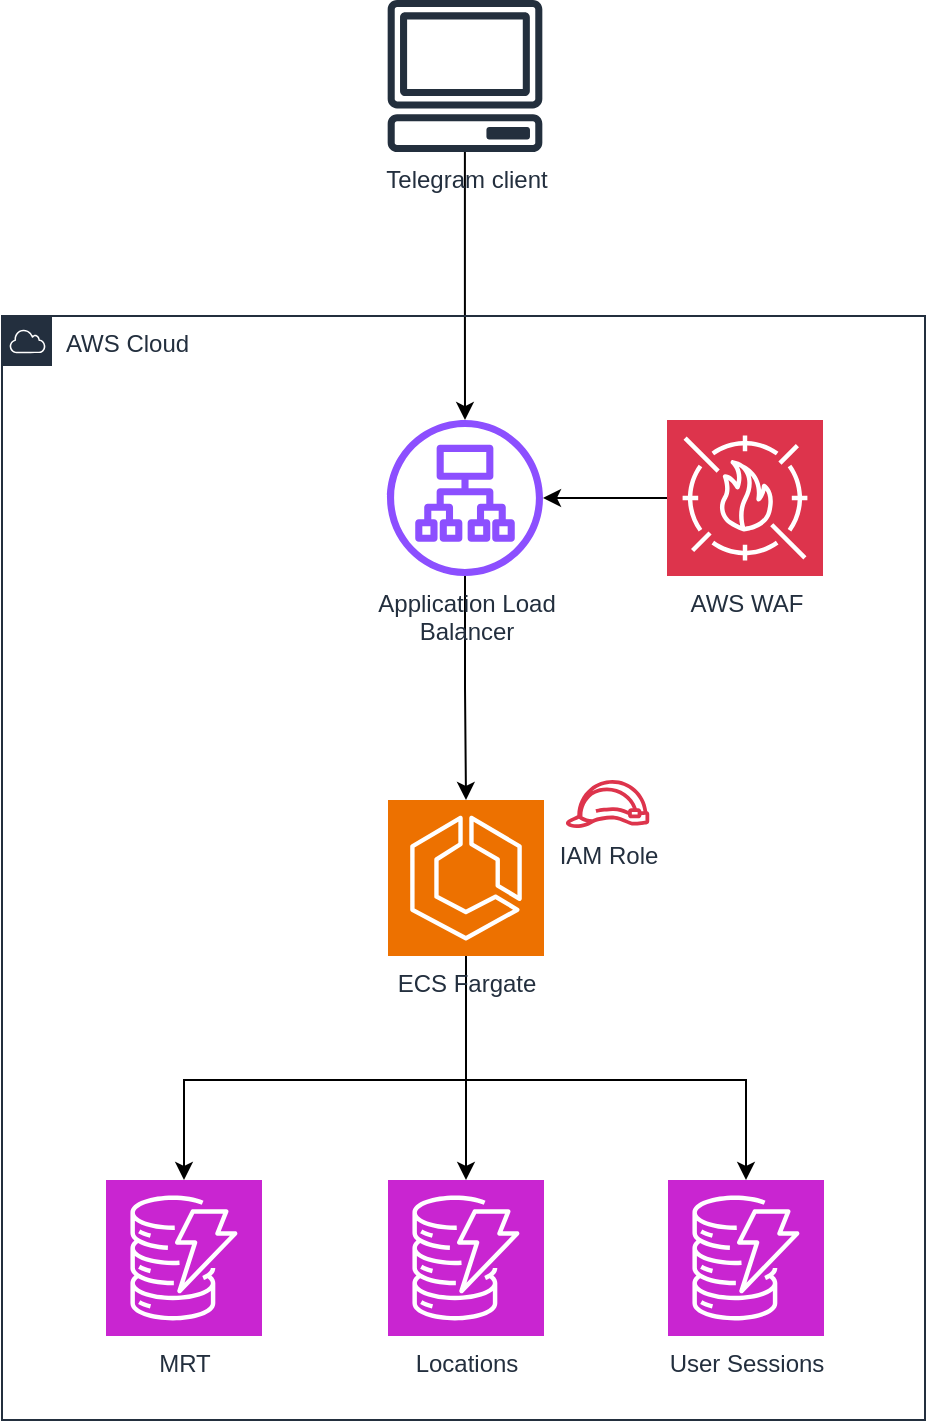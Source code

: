 <mxfile version="22.1.2" type="device" pages="2">
  <diagram name="Architecture" id="kJxCRIZKp0JYJdXJ1R2k">
    <mxGraphModel dx="2074" dy="1196" grid="1" gridSize="10" guides="1" tooltips="1" connect="1" arrows="1" fold="1" page="1" pageScale="1" pageWidth="850" pageHeight="1100" math="0" shadow="0">
      <root>
        <mxCell id="0" />
        <mxCell id="1" parent="0" />
        <mxCell id="XLgafhoLQjkeKdRJne6C-6" style="edgeStyle=orthogonalEdgeStyle;rounded=0;orthogonalLoop=1;jettySize=auto;html=1;" edge="1" parent="1" source="XLgafhoLQjkeKdRJne6C-2" target="XLgafhoLQjkeKdRJne6C-3">
          <mxGeometry relative="1" as="geometry" />
        </mxCell>
        <mxCell id="XLgafhoLQjkeKdRJne6C-2" value="Telegram client" style="sketch=0;outlineConnect=0;fontColor=#232F3E;gradientColor=none;fillColor=#232F3D;strokeColor=none;dashed=0;verticalLabelPosition=bottom;verticalAlign=top;align=center;html=1;fontSize=12;fontStyle=0;aspect=fixed;pointerEvents=1;shape=mxgraph.aws4.client;" vertex="1" parent="1">
          <mxGeometry x="386.5" y="195" width="78" height="76" as="geometry" />
        </mxCell>
        <mxCell id="XLgafhoLQjkeKdRJne6C-9" style="edgeStyle=orthogonalEdgeStyle;rounded=0;orthogonalLoop=1;jettySize=auto;html=1;" edge="1" parent="1" source="XLgafhoLQjkeKdRJne6C-3" target="XLgafhoLQjkeKdRJne6C-8">
          <mxGeometry relative="1" as="geometry" />
        </mxCell>
        <mxCell id="XLgafhoLQjkeKdRJne6C-3" value="Application Load&lt;br&gt;Balancer" style="sketch=0;outlineConnect=0;fontColor=#232F3E;gradientColor=none;fillColor=#8C4FFF;strokeColor=none;dashed=0;verticalLabelPosition=bottom;verticalAlign=top;align=center;html=1;fontSize=12;fontStyle=0;aspect=fixed;pointerEvents=1;shape=mxgraph.aws4.application_load_balancer;container=0;" vertex="1" parent="1">
          <mxGeometry x="386.5" y="405" width="78" height="78" as="geometry" />
        </mxCell>
        <mxCell id="XLgafhoLQjkeKdRJne6C-5" style="edgeStyle=orthogonalEdgeStyle;rounded=0;orthogonalLoop=1;jettySize=auto;html=1;" edge="1" parent="1" source="XLgafhoLQjkeKdRJne6C-4" target="XLgafhoLQjkeKdRJne6C-3">
          <mxGeometry relative="1" as="geometry" />
        </mxCell>
        <mxCell id="XLgafhoLQjkeKdRJne6C-4" value="AWS WAF" style="sketch=0;points=[[0,0,0],[0.25,0,0],[0.5,0,0],[0.75,0,0],[1,0,0],[0,1,0],[0.25,1,0],[0.5,1,0],[0.75,1,0],[1,1,0],[0,0.25,0],[0,0.5,0],[0,0.75,0],[1,0.25,0],[1,0.5,0],[1,0.75,0]];outlineConnect=0;fontColor=#232F3E;fillColor=#DD344C;strokeColor=#ffffff;dashed=0;verticalLabelPosition=bottom;verticalAlign=top;align=center;html=1;fontSize=12;fontStyle=0;aspect=fixed;shape=mxgraph.aws4.resourceIcon;resIcon=mxgraph.aws4.waf;container=0;" vertex="1" parent="1">
          <mxGeometry x="526.5" y="405" width="78" height="78" as="geometry" />
        </mxCell>
        <mxCell id="XLgafhoLQjkeKdRJne6C-15" style="edgeStyle=orthogonalEdgeStyle;rounded=0;orthogonalLoop=1;jettySize=auto;html=1;" edge="1" parent="1" source="XLgafhoLQjkeKdRJne6C-8" target="XLgafhoLQjkeKdRJne6C-10">
          <mxGeometry relative="1" as="geometry" />
        </mxCell>
        <mxCell id="XLgafhoLQjkeKdRJne6C-16" style="edgeStyle=orthogonalEdgeStyle;rounded=0;orthogonalLoop=1;jettySize=auto;html=1;" edge="1" parent="1" source="XLgafhoLQjkeKdRJne6C-8" target="XLgafhoLQjkeKdRJne6C-13">
          <mxGeometry relative="1" as="geometry">
            <Array as="points">
              <mxPoint x="426" y="735" />
              <mxPoint x="566" y="735" />
            </Array>
          </mxGeometry>
        </mxCell>
        <mxCell id="XLgafhoLQjkeKdRJne6C-17" style="edgeStyle=orthogonalEdgeStyle;rounded=0;orthogonalLoop=1;jettySize=auto;html=1;" edge="1" parent="1" source="XLgafhoLQjkeKdRJne6C-8" target="XLgafhoLQjkeKdRJne6C-14">
          <mxGeometry relative="1" as="geometry">
            <Array as="points">
              <mxPoint x="426" y="735" />
              <mxPoint x="285" y="735" />
            </Array>
          </mxGeometry>
        </mxCell>
        <mxCell id="XLgafhoLQjkeKdRJne6C-8" value="ECS Fargate" style="sketch=0;points=[[0,0,0],[0.25,0,0],[0.5,0,0],[0.75,0,0],[1,0,0],[0,1,0],[0.25,1,0],[0.5,1,0],[0.75,1,0],[1,1,0],[0,0.25,0],[0,0.5,0],[0,0.75,0],[1,0.25,0],[1,0.5,0],[1,0.75,0]];outlineConnect=0;fontColor=#232F3E;fillColor=#ED7100;strokeColor=#ffffff;dashed=0;verticalLabelPosition=bottom;verticalAlign=top;align=center;html=1;fontSize=12;fontStyle=0;aspect=fixed;shape=mxgraph.aws4.resourceIcon;resIcon=mxgraph.aws4.ecs;container=0;" vertex="1" parent="1">
          <mxGeometry x="387" y="595" width="78" height="78" as="geometry" />
        </mxCell>
        <mxCell id="XLgafhoLQjkeKdRJne6C-10" value="Locations" style="sketch=0;points=[[0,0,0],[0.25,0,0],[0.5,0,0],[0.75,0,0],[1,0,0],[0,1,0],[0.25,1,0],[0.5,1,0],[0.75,1,0],[1,1,0],[0,0.25,0],[0,0.5,0],[0,0.75,0],[1,0.25,0],[1,0.5,0],[1,0.75,0]];outlineConnect=0;fontColor=#232F3E;fillColor=#C925D1;strokeColor=#ffffff;dashed=0;verticalLabelPosition=bottom;verticalAlign=top;align=center;html=1;fontSize=12;fontStyle=0;aspect=fixed;shape=mxgraph.aws4.resourceIcon;resIcon=mxgraph.aws4.dynamodb;container=0;" vertex="1" parent="1">
          <mxGeometry x="387" y="785" width="78" height="78" as="geometry" />
        </mxCell>
        <mxCell id="XLgafhoLQjkeKdRJne6C-13" value="User Sessions" style="sketch=0;points=[[0,0,0],[0.25,0,0],[0.5,0,0],[0.75,0,0],[1,0,0],[0,1,0],[0.25,1,0],[0.5,1,0],[0.75,1,0],[1,1,0],[0,0.25,0],[0,0.5,0],[0,0.75,0],[1,0.25,0],[1,0.5,0],[1,0.75,0]];outlineConnect=0;fontColor=#232F3E;fillColor=#C925D1;strokeColor=#ffffff;dashed=0;verticalLabelPosition=bottom;verticalAlign=top;align=center;html=1;fontSize=12;fontStyle=0;aspect=fixed;shape=mxgraph.aws4.resourceIcon;resIcon=mxgraph.aws4.dynamodb;container=0;" vertex="1" parent="1">
          <mxGeometry x="527" y="785" width="78" height="78" as="geometry" />
        </mxCell>
        <mxCell id="XLgafhoLQjkeKdRJne6C-14" value="MRT" style="sketch=0;points=[[0,0,0],[0.25,0,0],[0.5,0,0],[0.75,0,0],[1,0,0],[0,1,0],[0.25,1,0],[0.5,1,0],[0.75,1,0],[1,1,0],[0,0.25,0],[0,0.5,0],[0,0.75,0],[1,0.25,0],[1,0.5,0],[1,0.75,0]];outlineConnect=0;fontColor=#232F3E;fillColor=#C925D1;strokeColor=#ffffff;dashed=0;verticalLabelPosition=bottom;verticalAlign=top;align=center;html=1;fontSize=12;fontStyle=0;aspect=fixed;shape=mxgraph.aws4.resourceIcon;resIcon=mxgraph.aws4.dynamodb;container=0;" vertex="1" parent="1">
          <mxGeometry x="246" y="785" width="78" height="78" as="geometry" />
        </mxCell>
        <mxCell id="X0nQF7mfTcgoN8rDK4ip-1" value="IAM Role" style="sketch=0;outlineConnect=0;fontColor=#232F3E;gradientColor=none;fillColor=#DD344C;strokeColor=none;dashed=0;verticalLabelPosition=bottom;verticalAlign=top;align=center;html=1;fontSize=12;fontStyle=0;aspect=fixed;pointerEvents=1;shape=mxgraph.aws4.role;" vertex="1" parent="1">
          <mxGeometry x="475.5" y="585" width="42.55" height="24" as="geometry" />
        </mxCell>
        <mxCell id="hXbGZgq6adrHK1ABpv1T-1" value="AWS Cloud" style="points=[[0,0],[0.25,0],[0.5,0],[0.75,0],[1,0],[1,0.25],[1,0.5],[1,0.75],[1,1],[0.75,1],[0.5,1],[0.25,1],[0,1],[0,0.75],[0,0.5],[0,0.25]];outlineConnect=0;gradientColor=none;html=1;whiteSpace=wrap;fontSize=12;fontStyle=0;container=1;pointerEvents=0;collapsible=0;recursiveResize=0;shape=mxgraph.aws4.group;grIcon=mxgraph.aws4.group_aws_cloud;strokeColor=#232F3E;fillColor=none;verticalAlign=top;align=left;spacingLeft=30;fontColor=#232F3E;dashed=0;" vertex="1" parent="1">
          <mxGeometry x="194" y="353" width="461.5" height="552" as="geometry" />
        </mxCell>
      </root>
    </mxGraphModel>
  </diagram>
  <diagram id="lLH8CQ7jN1MkWJCLUH48" name="CICD Pipeline">
    <mxGraphModel dx="2074" dy="1196" grid="1" gridSize="10" guides="1" tooltips="1" connect="1" arrows="1" fold="1" page="1" pageScale="1" pageWidth="850" pageHeight="1100" math="0" shadow="0">
      <root>
        <mxCell id="0" />
        <mxCell id="1" parent="0" />
        <mxCell id="rzjZ1oIlxsOGwzyPN0T8-1" value="Github" style="dashed=0;outlineConnect=0;html=1;align=center;labelPosition=center;verticalLabelPosition=bottom;verticalAlign=top;shape=mxgraph.weblogos.github" vertex="1" parent="1">
          <mxGeometry x="320" y="516" width="75" height="75" as="geometry" />
        </mxCell>
        <mxCell id="UMG9OIP_-6pNOpzAxVH5-6" style="edgeStyle=orthogonalEdgeStyle;rounded=0;orthogonalLoop=1;jettySize=auto;html=1;" edge="1" parent="1" source="rzjZ1oIlxsOGwzyPN0T8-2" target="rzjZ1oIlxsOGwzyPN0T8-3">
          <mxGeometry relative="1" as="geometry" />
        </mxCell>
        <mxCell id="UMG9OIP_-6pNOpzAxVH5-7" value="Container image&amp;nbsp;&lt;br&gt;built and pushed" style="edgeLabel;html=1;align=center;verticalAlign=middle;resizable=0;points=[];" vertex="1" connectable="0" parent="UMG9OIP_-6pNOpzAxVH5-6">
          <mxGeometry x="-0.016" y="-1" relative="1" as="geometry">
            <mxPoint as="offset" />
          </mxGeometry>
        </mxCell>
        <mxCell id="rzjZ1oIlxsOGwzyPN0T8-2" value="AWS CodeBuild" style="sketch=0;points=[[0,0,0],[0.25,0,0],[0.5,0,0],[0.75,0,0],[1,0,0],[0,1,0],[0.25,1,0],[0.5,1,0],[0.75,1,0],[1,1,0],[0,0.25,0],[0,0.5,0],[0,0.75,0],[1,0.25,0],[1,0.5,0],[1,0.75,0]];outlineConnect=0;fontColor=#232F3E;fillColor=#C925D1;strokeColor=#ffffff;dashed=0;verticalLabelPosition=bottom;verticalAlign=top;align=center;html=1;fontSize=12;fontStyle=0;aspect=fixed;shape=mxgraph.aws4.resourceIcon;resIcon=mxgraph.aws4.codebuild;" vertex="1" parent="1">
          <mxGeometry x="510" y="515" width="78" height="78" as="geometry" />
        </mxCell>
        <mxCell id="UMG9OIP_-6pNOpzAxVH5-8" style="edgeStyle=orthogonalEdgeStyle;rounded=0;orthogonalLoop=1;jettySize=auto;html=1;" edge="1" parent="1" source="rzjZ1oIlxsOGwzyPN0T8-3" target="rzjZ1oIlxsOGwzyPN0T8-4">
          <mxGeometry relative="1" as="geometry" />
        </mxCell>
        <mxCell id="rzjZ1oIlxsOGwzyPN0T8-3" value="Amazon ECR" style="sketch=0;points=[[0,0,0],[0.25,0,0],[0.5,0,0],[0.75,0,0],[1,0,0],[0,1,0],[0.25,1,0],[0.5,1,0],[0.75,1,0],[1,1,0],[0,0.25,0],[0,0.5,0],[0,0.75,0],[1,0.25,0],[1,0.5,0],[1,0.75,0]];outlineConnect=0;fontColor=#232F3E;fillColor=#ED7100;strokeColor=#ffffff;dashed=0;verticalLabelPosition=bottom;verticalAlign=top;align=center;html=1;fontSize=12;fontStyle=0;aspect=fixed;shape=mxgraph.aws4.resourceIcon;resIcon=mxgraph.aws4.ecr;" vertex="1" parent="1">
          <mxGeometry x="760" y="516" width="78" height="78" as="geometry" />
        </mxCell>
        <mxCell id="UMG9OIP_-6pNOpzAxVH5-9" style="edgeStyle=orthogonalEdgeStyle;rounded=0;orthogonalLoop=1;jettySize=auto;html=1;" edge="1" parent="1" source="rzjZ1oIlxsOGwzyPN0T8-4" target="rzjZ1oIlxsOGwzyPN0T8-5">
          <mxGeometry relative="1" as="geometry" />
        </mxCell>
        <mxCell id="UMG9OIP_-6pNOpzAxVH5-10" value="Deploys new &lt;br&gt;version" style="edgeLabel;html=1;align=center;verticalAlign=middle;resizable=0;points=[];" vertex="1" connectable="0" parent="UMG9OIP_-6pNOpzAxVH5-9">
          <mxGeometry x="-0.182" y="1" relative="1" as="geometry">
            <mxPoint as="offset" />
          </mxGeometry>
        </mxCell>
        <mxCell id="rzjZ1oIlxsOGwzyPN0T8-4" value="Amazon ECS" style="sketch=0;points=[[0,0,0],[0.25,0,0],[0.5,0,0],[0.75,0,0],[1,0,0],[0,1,0],[0.25,1,0],[0.5,1,0],[0.75,1,0],[1,1,0],[0,0.25,0],[0,0.5,0],[0,0.75,0],[1,0.25,0],[1,0.5,0],[1,0.75,0]];outlineConnect=0;fontColor=#232F3E;fillColor=#ED7100;strokeColor=#ffffff;dashed=0;verticalLabelPosition=bottom;verticalAlign=top;align=center;html=1;fontSize=12;fontStyle=0;aspect=fixed;shape=mxgraph.aws4.resourceIcon;resIcon=mxgraph.aws4.ecs;" vertex="1" parent="1">
          <mxGeometry x="950" y="516" width="78" height="78" as="geometry" />
        </mxCell>
        <mxCell id="rzjZ1oIlxsOGwzyPN0T8-5" value="ECS Fargate" style="sketch=0;points=[[0,0,0],[0.25,0,0],[0.5,0,0],[0.75,0,0],[1,0,0],[0,1,0],[0.25,1,0],[0.5,1,0],[0.75,1,0],[1,1,0],[0,0.25,0],[0,0.5,0],[0,0.75,0],[1,0.25,0],[1,0.5,0],[1,0.75,0]];outlineConnect=0;fontColor=#232F3E;fillColor=#ED7100;strokeColor=#ffffff;dashed=0;verticalLabelPosition=bottom;verticalAlign=top;align=center;html=1;fontSize=12;fontStyle=0;aspect=fixed;shape=mxgraph.aws4.resourceIcon;resIcon=mxgraph.aws4.fargate;" vertex="1" parent="1">
          <mxGeometry x="1160" y="516" width="78" height="78" as="geometry" />
        </mxCell>
        <mxCell id="UMG9OIP_-6pNOpzAxVH5-11" style="edgeStyle=orthogonalEdgeStyle;rounded=0;orthogonalLoop=1;jettySize=auto;html=1;" edge="1" parent="1" source="rzjZ1oIlxsOGwzyPN0T8-6" target="rzjZ1oIlxsOGwzyPN0T8-5">
          <mxGeometry relative="1" as="geometry" />
        </mxCell>
        <mxCell id="UMG9OIP_-6pNOpzAxVH5-12" value="Pulls API token" style="edgeLabel;html=1;align=center;verticalAlign=middle;resizable=0;points=[];" vertex="1" connectable="0" parent="UMG9OIP_-6pNOpzAxVH5-11">
          <mxGeometry x="-0.018" relative="1" as="geometry">
            <mxPoint as="offset" />
          </mxGeometry>
        </mxCell>
        <mxCell id="rzjZ1oIlxsOGwzyPN0T8-6" value="AWS Secrets Manager" style="sketch=0;points=[[0,0,0],[0.25,0,0],[0.5,0,0],[0.75,0,0],[1,0,0],[0,1,0],[0.25,1,0],[0.5,1,0],[0.75,1,0],[1,1,0],[0,0.25,0],[0,0.5,0],[0,0.75,0],[1,0.25,0],[1,0.5,0],[1,0.75,0]];outlineConnect=0;fontColor=#232F3E;fillColor=#DD344C;strokeColor=#ffffff;dashed=0;verticalLabelPosition=bottom;verticalAlign=top;align=center;html=1;fontSize=12;fontStyle=0;aspect=fixed;shape=mxgraph.aws4.resourceIcon;resIcon=mxgraph.aws4.secrets_manager;" vertex="1" parent="1">
          <mxGeometry x="1160" y="326" width="78" height="78" as="geometry" />
        </mxCell>
        <mxCell id="rzjZ1oIlxsOGwzyPN0T8-7" value="" style="sketch=0;points=[[0,0,0],[0.25,0,0],[0.5,0,0],[0.75,0,0],[1,0,0],[0,1,0],[0.25,1,0],[0.5,1,0],[0.75,1,0],[1,1,0],[0,0.25,0],[0,0.5,0],[0,0.75,0],[1,0.25,0],[1,0.5,0],[1,0.75,0]];outlineConnect=0;fontColor=#232F3E;fillColor=#C925D1;strokeColor=#ffffff;dashed=0;verticalLabelPosition=bottom;verticalAlign=top;align=center;html=1;fontSize=12;fontStyle=0;aspect=fixed;shape=mxgraph.aws4.resourceIcon;resIcon=mxgraph.aws4.codepipeline;" vertex="1" parent="1">
          <mxGeometry x="520" y="436" width="40" height="40" as="geometry" />
        </mxCell>
        <mxCell id="rzjZ1oIlxsOGwzyPN0T8-9" value="Orchestrated by AWS Code Pipeline" style="fillColor=none;strokeColor=#5A6C86;dashed=1;verticalAlign=top;fontStyle=0;fontColor=#5A6C86;whiteSpace=wrap;html=1;" vertex="1" parent="1">
          <mxGeometry x="250" y="440" width="830" height="230" as="geometry" />
        </mxCell>
        <mxCell id="UMG9OIP_-6pNOpzAxVH5-2" style="edgeStyle=orthogonalEdgeStyle;rounded=0;orthogonalLoop=1;jettySize=auto;html=1;" edge="1" parent="1" source="UMG9OIP_-6pNOpzAxVH5-1" target="rzjZ1oIlxsOGwzyPN0T8-1">
          <mxGeometry relative="1" as="geometry" />
        </mxCell>
        <mxCell id="UMG9OIP_-6pNOpzAxVH5-3" value="Code merged" style="edgeLabel;html=1;align=center;verticalAlign=middle;resizable=0;points=[];" vertex="1" connectable="0" parent="UMG9OIP_-6pNOpzAxVH5-2">
          <mxGeometry x="-0.067" y="3" relative="1" as="geometry">
            <mxPoint x="1" as="offset" />
          </mxGeometry>
        </mxCell>
        <mxCell id="UMG9OIP_-6pNOpzAxVH5-1" value="Code" style="sketch=0;outlineConnect=0;fontColor=#232F3E;gradientColor=none;fillColor=#232F3D;strokeColor=none;dashed=0;verticalLabelPosition=bottom;verticalAlign=top;align=center;html=1;fontSize=12;fontStyle=0;aspect=fixed;pointerEvents=1;shape=mxgraph.aws4.logs;" vertex="1" parent="1">
          <mxGeometry x="329" y="696" width="57" height="78" as="geometry" />
        </mxCell>
        <mxCell id="UMG9OIP_-6pNOpzAxVH5-4" style="edgeStyle=orthogonalEdgeStyle;rounded=0;orthogonalLoop=1;jettySize=auto;html=1;entryX=0;entryY=0.5;entryDx=0;entryDy=0;entryPerimeter=0;" edge="1" parent="1" source="rzjZ1oIlxsOGwzyPN0T8-1" target="rzjZ1oIlxsOGwzyPN0T8-2">
          <mxGeometry relative="1" as="geometry" />
        </mxCell>
      </root>
    </mxGraphModel>
  </diagram>
</mxfile>
